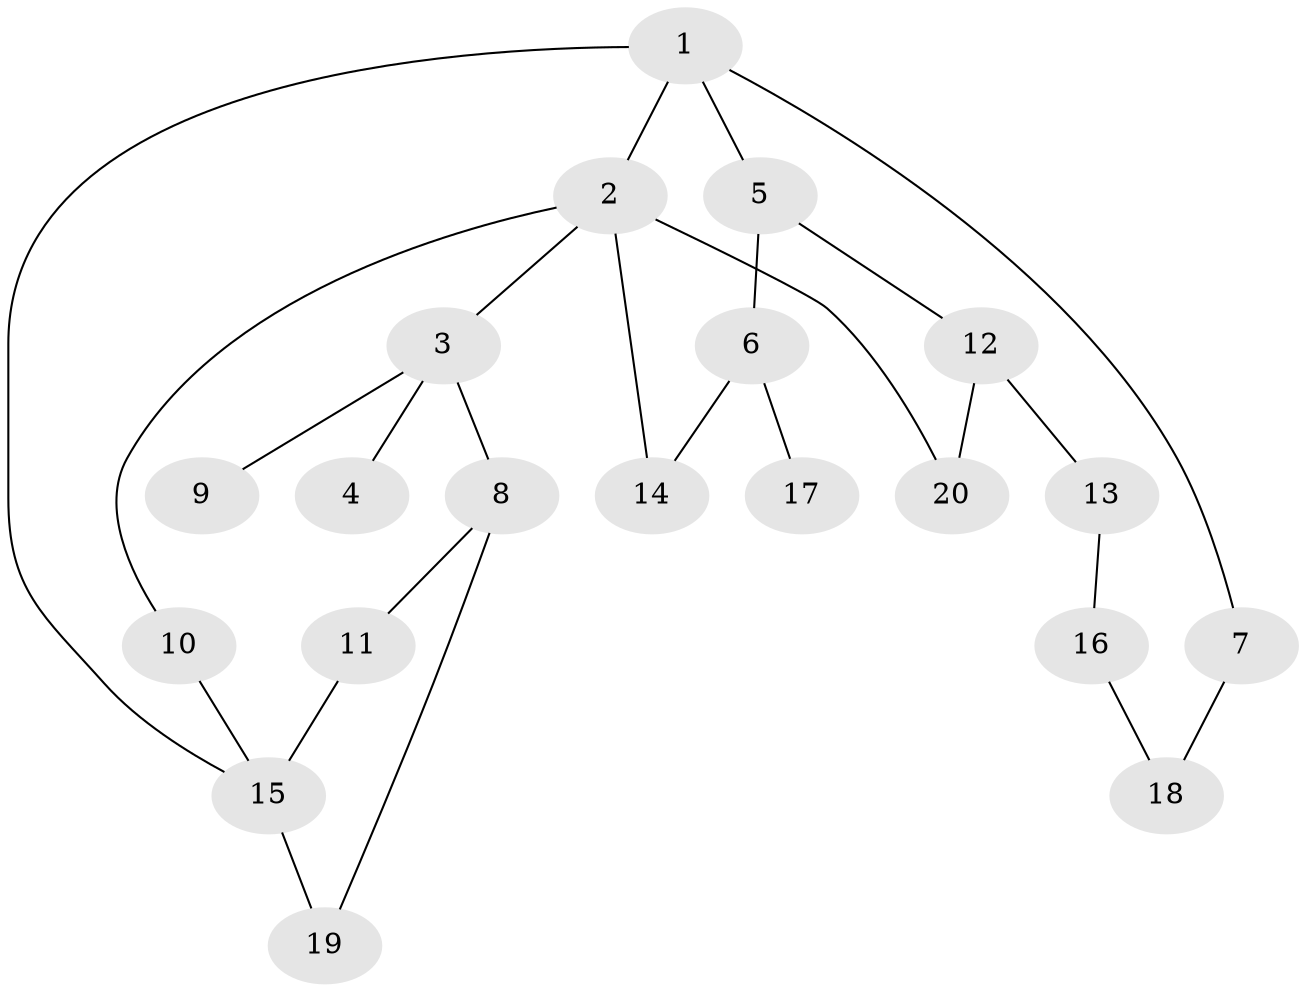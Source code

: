 // Generated by graph-tools (version 1.1) at 2025/46/02/15/25 05:46:28]
// undirected, 20 vertices, 25 edges
graph export_dot {
graph [start="1"]
  node [color=gray90,style=filled];
  1;
  2;
  3;
  4;
  5;
  6;
  7;
  8;
  9;
  10;
  11;
  12;
  13;
  14;
  15;
  16;
  17;
  18;
  19;
  20;
  1 -- 2;
  1 -- 5;
  1 -- 7;
  1 -- 15;
  2 -- 3;
  2 -- 10;
  2 -- 14;
  2 -- 20;
  3 -- 4;
  3 -- 8;
  3 -- 9;
  5 -- 6;
  5 -- 12;
  6 -- 17;
  6 -- 14;
  7 -- 18;
  8 -- 11;
  8 -- 19;
  10 -- 15;
  11 -- 15;
  12 -- 13;
  12 -- 20;
  13 -- 16;
  15 -- 19;
  16 -- 18;
}
